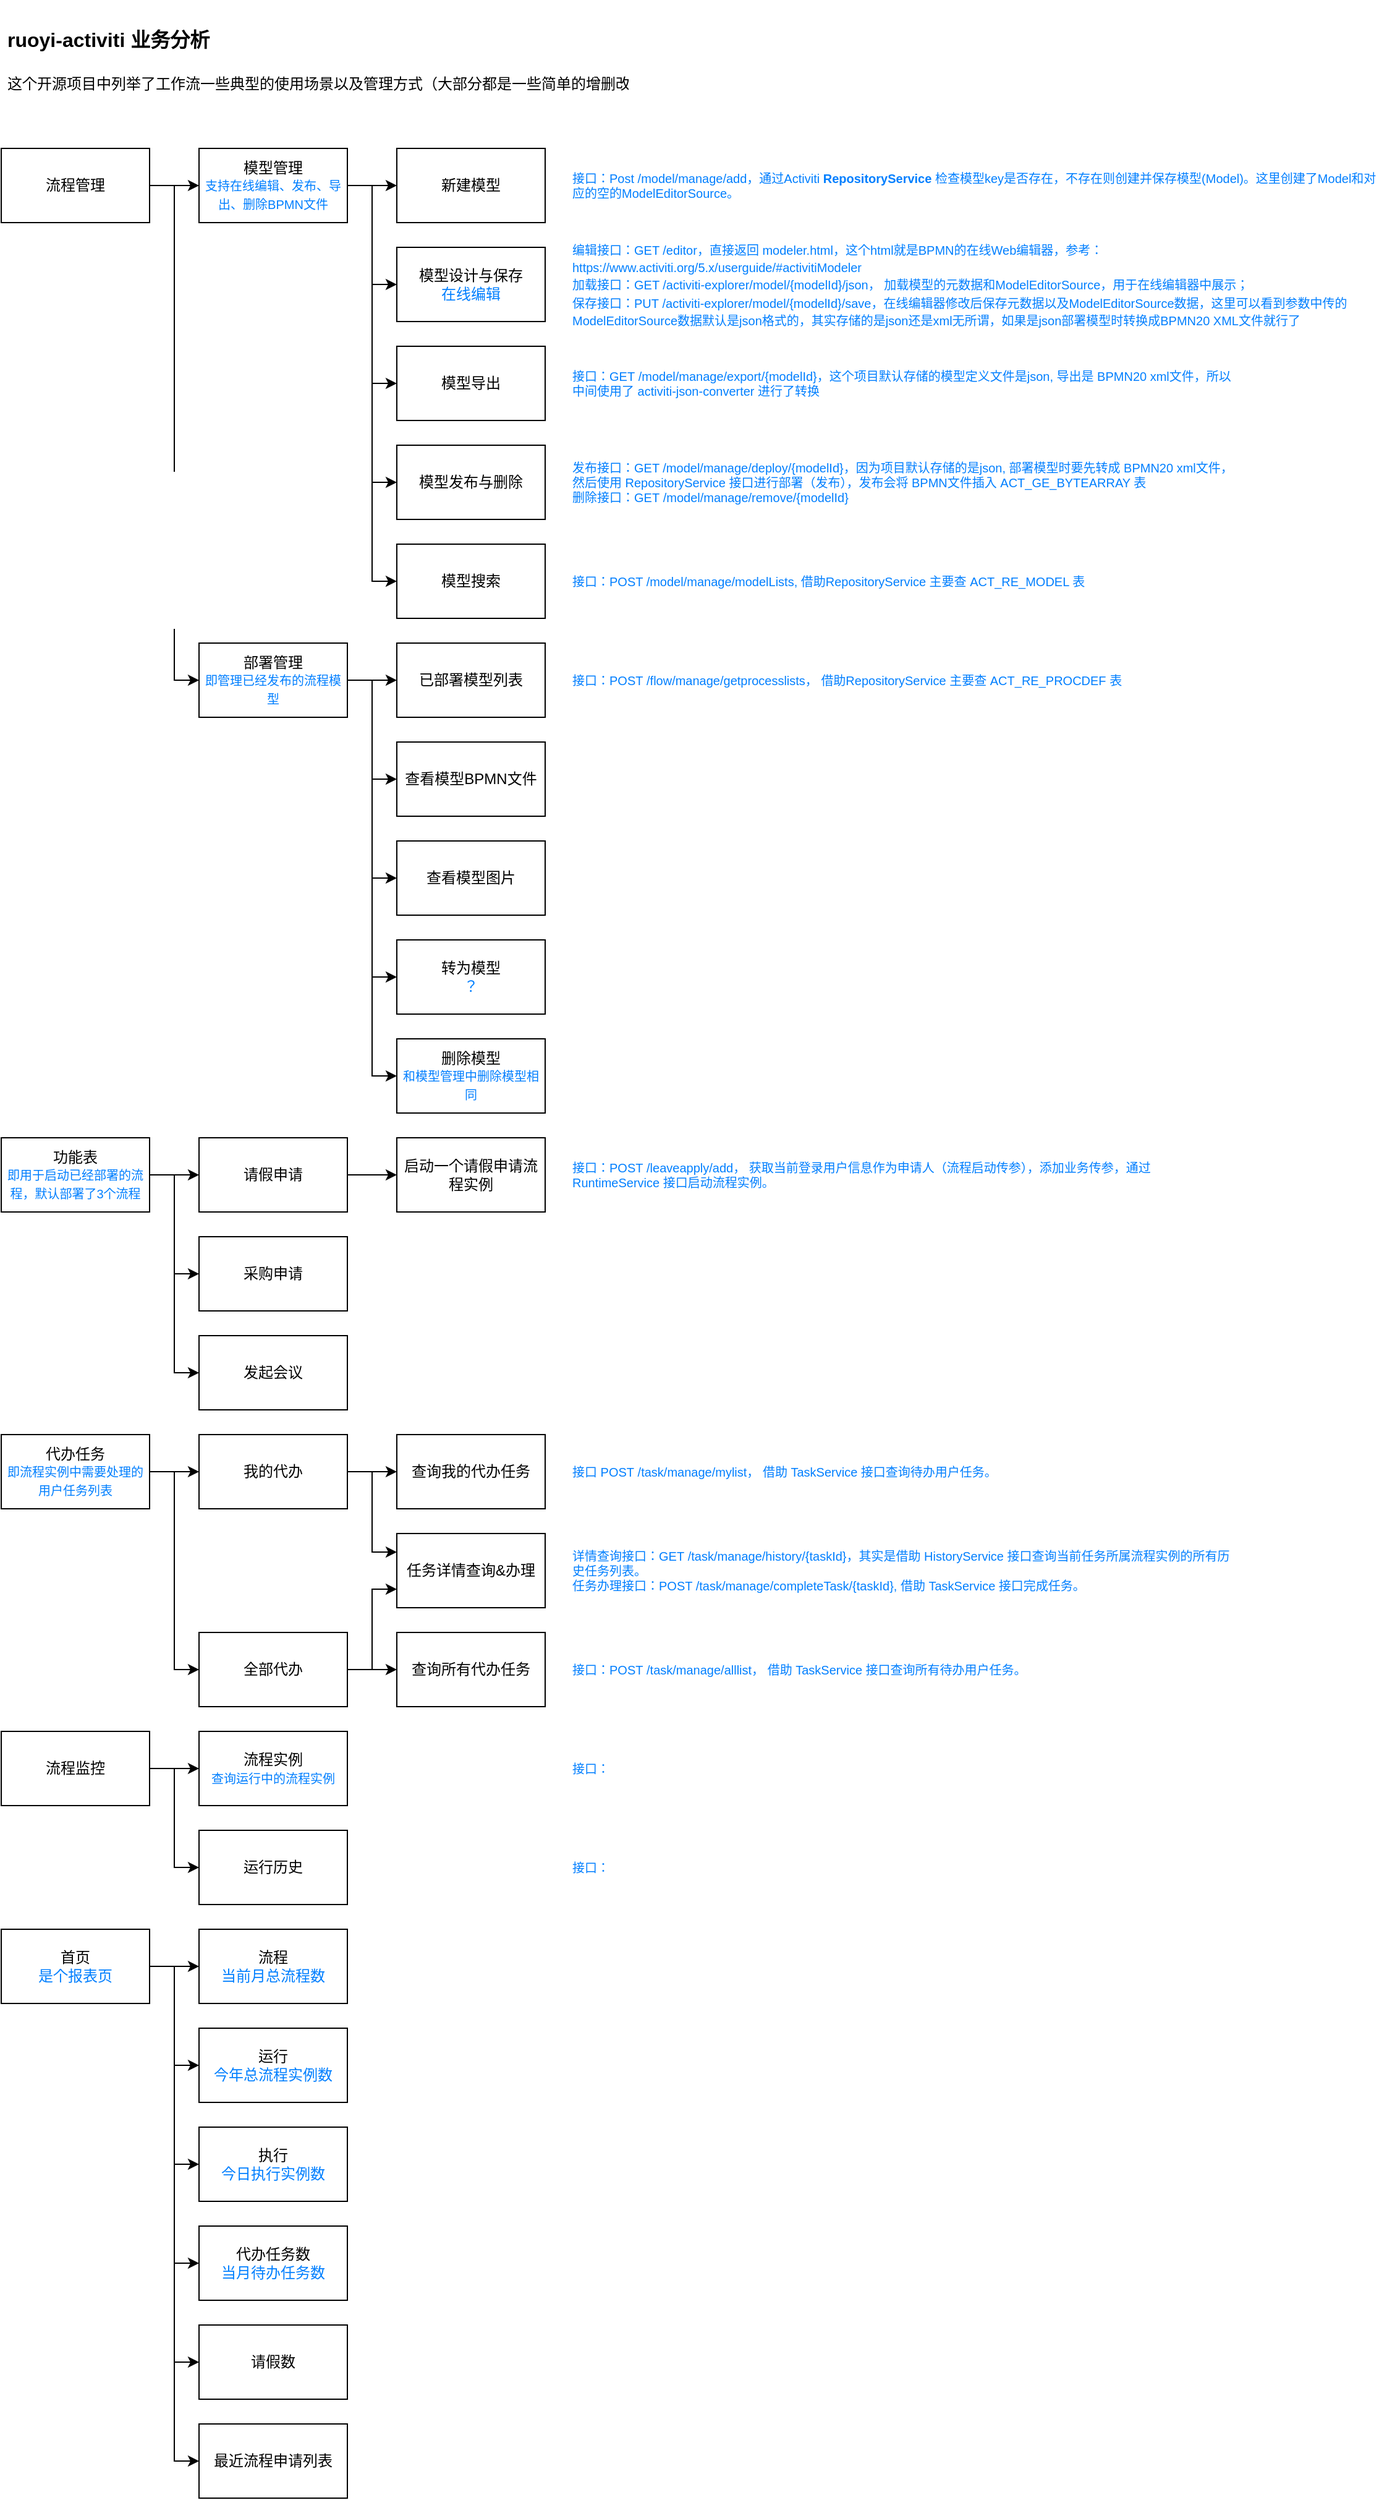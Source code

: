<mxfile version="21.6.5" type="device">
  <diagram name="第 1 页" id="OCTsjvIejWmOWqxClBZ6">
    <mxGraphModel dx="1114" dy="756" grid="1" gridSize="10" guides="1" tooltips="1" connect="1" arrows="1" fold="1" page="1" pageScale="1" pageWidth="827" pageHeight="1169" math="0" shadow="0">
      <root>
        <mxCell id="0" />
        <mxCell id="1" parent="0" />
        <mxCell id="Hydc0WZ6Yl5BxTQzrqwC-1" value="&lt;h1&gt;&lt;font style=&quot;font-size: 16px;&quot;&gt;ruoyi-activiti 业务分析&lt;/font&gt;&lt;/h1&gt;&lt;div style=&quot;&quot;&gt;&lt;font style=&quot;font-size: 12px;&quot;&gt;这个开源项目中列举了工作流&lt;/font&gt;&lt;span style=&quot;background-color: initial;&quot;&gt;一些典型的使用场景以及管理方式（大部分都是一些简单的增删改查）。&lt;/span&gt;&lt;/div&gt;" style="text;html=1;strokeColor=none;fillColor=none;spacing=5;spacingTop=-20;whiteSpace=wrap;overflow=hidden;rounded=0;" parent="1" vertex="1">
          <mxGeometry x="40" y="10" width="560" height="90" as="geometry" />
        </mxCell>
        <mxCell id="Hydc0WZ6Yl5BxTQzrqwC-14" style="edgeStyle=orthogonalEdgeStyle;rounded=0;orthogonalLoop=1;jettySize=auto;html=1;exitX=1;exitY=0.5;exitDx=0;exitDy=0;" parent="1" source="Hydc0WZ6Yl5BxTQzrqwC-19" target="Hydc0WZ6Yl5BxTQzrqwC-20" edge="1">
          <mxGeometry relative="1" as="geometry" />
        </mxCell>
        <mxCell id="Hydc0WZ6Yl5BxTQzrqwC-15" style="edgeStyle=orthogonalEdgeStyle;rounded=0;orthogonalLoop=1;jettySize=auto;html=1;exitX=1;exitY=0.5;exitDx=0;exitDy=0;entryX=0;entryY=0.5;entryDx=0;entryDy=0;" parent="1" source="Hydc0WZ6Yl5BxTQzrqwC-19" target="Hydc0WZ6Yl5BxTQzrqwC-21" edge="1">
          <mxGeometry relative="1" as="geometry" />
        </mxCell>
        <mxCell id="Hydc0WZ6Yl5BxTQzrqwC-19" value="流程管理" style="rounded=0;whiteSpace=wrap;html=1;" parent="1" vertex="1">
          <mxGeometry x="40" y="120" width="120" height="60" as="geometry" />
        </mxCell>
        <mxCell id="Hydc0WZ6Yl5BxTQzrqwC-59" value="" style="edgeStyle=orthogonalEdgeStyle;rounded=0;orthogonalLoop=1;jettySize=auto;html=1;" parent="1" source="Hydc0WZ6Yl5BxTQzrqwC-20" target="Hydc0WZ6Yl5BxTQzrqwC-58" edge="1">
          <mxGeometry relative="1" as="geometry" />
        </mxCell>
        <mxCell id="Hydc0WZ6Yl5BxTQzrqwC-64" style="edgeStyle=orthogonalEdgeStyle;rounded=0;orthogonalLoop=1;jettySize=auto;html=1;exitX=1;exitY=0.5;exitDx=0;exitDy=0;entryX=0;entryY=0.5;entryDx=0;entryDy=0;" parent="1" source="Hydc0WZ6Yl5BxTQzrqwC-20" target="Hydc0WZ6Yl5BxTQzrqwC-60" edge="1">
          <mxGeometry relative="1" as="geometry" />
        </mxCell>
        <mxCell id="Hydc0WZ6Yl5BxTQzrqwC-65" style="edgeStyle=orthogonalEdgeStyle;rounded=0;orthogonalLoop=1;jettySize=auto;html=1;exitX=1;exitY=0.5;exitDx=0;exitDy=0;entryX=0;entryY=0.5;entryDx=0;entryDy=0;" parent="1" source="Hydc0WZ6Yl5BxTQzrqwC-20" target="Hydc0WZ6Yl5BxTQzrqwC-62" edge="1">
          <mxGeometry relative="1" as="geometry" />
        </mxCell>
        <mxCell id="Hydc0WZ6Yl5BxTQzrqwC-66" style="edgeStyle=orthogonalEdgeStyle;rounded=0;orthogonalLoop=1;jettySize=auto;html=1;exitX=1;exitY=0.5;exitDx=0;exitDy=0;entryX=0;entryY=0.5;entryDx=0;entryDy=0;" parent="1" source="Hydc0WZ6Yl5BxTQzrqwC-20" target="Hydc0WZ6Yl5BxTQzrqwC-61" edge="1">
          <mxGeometry relative="1" as="geometry" />
        </mxCell>
        <mxCell id="Hydc0WZ6Yl5BxTQzrqwC-67" style="edgeStyle=orthogonalEdgeStyle;rounded=0;orthogonalLoop=1;jettySize=auto;html=1;exitX=1;exitY=0.5;exitDx=0;exitDy=0;entryX=0;entryY=0.5;entryDx=0;entryDy=0;" parent="1" source="Hydc0WZ6Yl5BxTQzrqwC-20" target="Hydc0WZ6Yl5BxTQzrqwC-63" edge="1">
          <mxGeometry relative="1" as="geometry" />
        </mxCell>
        <mxCell id="Hydc0WZ6Yl5BxTQzrqwC-20" value="模型管理&lt;br&gt;&lt;font style=&quot;font-size: 10px;&quot; color=&quot;#007fff&quot;&gt;支持在线编辑、发布、导出、删除BPMN文件&lt;/font&gt;" style="rounded=0;whiteSpace=wrap;html=1;" parent="1" vertex="1">
          <mxGeometry x="200" y="120" width="120" height="60" as="geometry" />
        </mxCell>
        <mxCell id="Hydc0WZ6Yl5BxTQzrqwC-78" style="edgeStyle=orthogonalEdgeStyle;rounded=0;orthogonalLoop=1;jettySize=auto;html=1;exitX=1;exitY=0.5;exitDx=0;exitDy=0;" parent="1" source="Hydc0WZ6Yl5BxTQzrqwC-21" target="Hydc0WZ6Yl5BxTQzrqwC-77" edge="1">
          <mxGeometry relative="1" as="geometry" />
        </mxCell>
        <mxCell id="Hydc0WZ6Yl5BxTQzrqwC-82" style="edgeStyle=orthogonalEdgeStyle;rounded=0;orthogonalLoop=1;jettySize=auto;html=1;exitX=1;exitY=0.5;exitDx=0;exitDy=0;entryX=0;entryY=0.5;entryDx=0;entryDy=0;" parent="1" source="Hydc0WZ6Yl5BxTQzrqwC-21" target="Hydc0WZ6Yl5BxTQzrqwC-80" edge="1">
          <mxGeometry relative="1" as="geometry" />
        </mxCell>
        <mxCell id="Hydc0WZ6Yl5BxTQzrqwC-83" style="edgeStyle=orthogonalEdgeStyle;rounded=0;orthogonalLoop=1;jettySize=auto;html=1;exitX=1;exitY=0.5;exitDx=0;exitDy=0;entryX=0;entryY=0.5;entryDx=0;entryDy=0;" parent="1" source="Hydc0WZ6Yl5BxTQzrqwC-21" target="Hydc0WZ6Yl5BxTQzrqwC-81" edge="1">
          <mxGeometry relative="1" as="geometry" />
        </mxCell>
        <mxCell id="Hydc0WZ6Yl5BxTQzrqwC-85" style="edgeStyle=orthogonalEdgeStyle;rounded=0;orthogonalLoop=1;jettySize=auto;html=1;exitX=1;exitY=0.5;exitDx=0;exitDy=0;entryX=0;entryY=0.5;entryDx=0;entryDy=0;" parent="1" source="Hydc0WZ6Yl5BxTQzrqwC-21" target="Hydc0WZ6Yl5BxTQzrqwC-84" edge="1">
          <mxGeometry relative="1" as="geometry" />
        </mxCell>
        <mxCell id="Hydc0WZ6Yl5BxTQzrqwC-87" style="edgeStyle=orthogonalEdgeStyle;rounded=0;orthogonalLoop=1;jettySize=auto;html=1;exitX=1;exitY=0.5;exitDx=0;exitDy=0;entryX=0;entryY=0.5;entryDx=0;entryDy=0;" parent="1" source="Hydc0WZ6Yl5BxTQzrqwC-21" target="Hydc0WZ6Yl5BxTQzrqwC-86" edge="1">
          <mxGeometry relative="1" as="geometry" />
        </mxCell>
        <mxCell id="Hydc0WZ6Yl5BxTQzrqwC-21" value="部署管理&lt;br&gt;&lt;font style=&quot;font-size: 10px;&quot; color=&quot;#007fff&quot;&gt;即管理已经发布的流程模型&lt;/font&gt;" style="rounded=0;whiteSpace=wrap;html=1;" parent="1" vertex="1">
          <mxGeometry x="200" y="520" width="120" height="60" as="geometry" />
        </mxCell>
        <mxCell id="Hydc0WZ6Yl5BxTQzrqwC-27" style="edgeStyle=orthogonalEdgeStyle;rounded=0;orthogonalLoop=1;jettySize=auto;html=1;exitX=1;exitY=0.5;exitDx=0;exitDy=0;" parent="1" source="Hydc0WZ6Yl5BxTQzrqwC-29" target="Hydc0WZ6Yl5BxTQzrqwC-30" edge="1">
          <mxGeometry relative="1" as="geometry" />
        </mxCell>
        <mxCell id="Hydc0WZ6Yl5BxTQzrqwC-28" style="edgeStyle=orthogonalEdgeStyle;rounded=0;orthogonalLoop=1;jettySize=auto;html=1;exitX=1;exitY=0.5;exitDx=0;exitDy=0;entryX=0;entryY=0.5;entryDx=0;entryDy=0;" parent="1" source="Hydc0WZ6Yl5BxTQzrqwC-29" target="Hydc0WZ6Yl5BxTQzrqwC-31" edge="1">
          <mxGeometry relative="1" as="geometry" />
        </mxCell>
        <mxCell id="Hydc0WZ6Yl5BxTQzrqwC-33" style="edgeStyle=orthogonalEdgeStyle;rounded=0;orthogonalLoop=1;jettySize=auto;html=1;exitX=1;exitY=0.5;exitDx=0;exitDy=0;entryX=0;entryY=0.5;entryDx=0;entryDy=0;" parent="1" source="Hydc0WZ6Yl5BxTQzrqwC-29" target="Hydc0WZ6Yl5BxTQzrqwC-32" edge="1">
          <mxGeometry relative="1" as="geometry" />
        </mxCell>
        <mxCell id="Hydc0WZ6Yl5BxTQzrqwC-29" value="功能表&lt;br&gt;&lt;font color=&quot;#007fff&quot; style=&quot;font-size: 10px;&quot;&gt;即用于启动已经部署的流程，默认部署了3个流程&lt;/font&gt;" style="rounded=0;whiteSpace=wrap;html=1;" parent="1" vertex="1">
          <mxGeometry x="40" y="920" width="120" height="60" as="geometry" />
        </mxCell>
        <mxCell id="f0bjOWNWRlSOEQlmokw9-2" value="" style="edgeStyle=orthogonalEdgeStyle;rounded=0;orthogonalLoop=1;jettySize=auto;html=1;" edge="1" parent="1" source="Hydc0WZ6Yl5BxTQzrqwC-30" target="f0bjOWNWRlSOEQlmokw9-1">
          <mxGeometry relative="1" as="geometry" />
        </mxCell>
        <mxCell id="Hydc0WZ6Yl5BxTQzrqwC-30" value="请假申请" style="rounded=0;whiteSpace=wrap;html=1;" parent="1" vertex="1">
          <mxGeometry x="200" y="920" width="120" height="60" as="geometry" />
        </mxCell>
        <mxCell id="Hydc0WZ6Yl5BxTQzrqwC-31" value="采购申请" style="rounded=0;whiteSpace=wrap;html=1;" parent="1" vertex="1">
          <mxGeometry x="200" y="1000" width="120" height="60" as="geometry" />
        </mxCell>
        <mxCell id="Hydc0WZ6Yl5BxTQzrqwC-32" value="发起会议" style="rounded=0;whiteSpace=wrap;html=1;" parent="1" vertex="1">
          <mxGeometry x="200" y="1080" width="120" height="60" as="geometry" />
        </mxCell>
        <mxCell id="Hydc0WZ6Yl5BxTQzrqwC-37" style="edgeStyle=orthogonalEdgeStyle;rounded=0;orthogonalLoop=1;jettySize=auto;html=1;exitX=1;exitY=0.5;exitDx=0;exitDy=0;" parent="1" source="Hydc0WZ6Yl5BxTQzrqwC-34" target="Hydc0WZ6Yl5BxTQzrqwC-35" edge="1">
          <mxGeometry relative="1" as="geometry" />
        </mxCell>
        <mxCell id="Hydc0WZ6Yl5BxTQzrqwC-38" style="edgeStyle=orthogonalEdgeStyle;rounded=0;orthogonalLoop=1;jettySize=auto;html=1;exitX=1;exitY=0.5;exitDx=0;exitDy=0;entryX=0;entryY=0.5;entryDx=0;entryDy=0;" parent="1" source="Hydc0WZ6Yl5BxTQzrqwC-34" target="Hydc0WZ6Yl5BxTQzrqwC-36" edge="1">
          <mxGeometry relative="1" as="geometry" />
        </mxCell>
        <mxCell id="Hydc0WZ6Yl5BxTQzrqwC-34" value="代办任务&lt;br&gt;&lt;font color=&quot;#007fff&quot; style=&quot;font-size: 10px;&quot;&gt;即流程实例中需要处理的用户任务列表&lt;/font&gt;" style="rounded=0;whiteSpace=wrap;html=1;" parent="1" vertex="1">
          <mxGeometry x="40" y="1160" width="120" height="60" as="geometry" />
        </mxCell>
        <mxCell id="f0bjOWNWRlSOEQlmokw9-9" style="edgeStyle=orthogonalEdgeStyle;rounded=0;orthogonalLoop=1;jettySize=auto;html=1;exitX=1;exitY=0.5;exitDx=0;exitDy=0;entryX=0;entryY=0.5;entryDx=0;entryDy=0;" edge="1" parent="1" source="Hydc0WZ6Yl5BxTQzrqwC-35" target="f0bjOWNWRlSOEQlmokw9-8">
          <mxGeometry relative="1" as="geometry" />
        </mxCell>
        <mxCell id="f0bjOWNWRlSOEQlmokw9-13" style="edgeStyle=orthogonalEdgeStyle;rounded=0;orthogonalLoop=1;jettySize=auto;html=1;exitX=1;exitY=0.5;exitDx=0;exitDy=0;entryX=0;entryY=0.25;entryDx=0;entryDy=0;" edge="1" parent="1" source="Hydc0WZ6Yl5BxTQzrqwC-35" target="f0bjOWNWRlSOEQlmokw9-10">
          <mxGeometry relative="1" as="geometry" />
        </mxCell>
        <mxCell id="Hydc0WZ6Yl5BxTQzrqwC-35" value="我的代办" style="rounded=0;whiteSpace=wrap;html=1;" parent="1" vertex="1">
          <mxGeometry x="200" y="1160" width="120" height="60" as="geometry" />
        </mxCell>
        <mxCell id="f0bjOWNWRlSOEQlmokw9-12" style="edgeStyle=orthogonalEdgeStyle;rounded=0;orthogonalLoop=1;jettySize=auto;html=1;exitX=1;exitY=0.5;exitDx=0;exitDy=0;entryX=0;entryY=0.5;entryDx=0;entryDy=0;" edge="1" parent="1" source="Hydc0WZ6Yl5BxTQzrqwC-36" target="f0bjOWNWRlSOEQlmokw9-11">
          <mxGeometry relative="1" as="geometry" />
        </mxCell>
        <mxCell id="f0bjOWNWRlSOEQlmokw9-14" style="edgeStyle=orthogonalEdgeStyle;rounded=0;orthogonalLoop=1;jettySize=auto;html=1;exitX=1;exitY=0.5;exitDx=0;exitDy=0;entryX=0;entryY=0.75;entryDx=0;entryDy=0;" edge="1" parent="1" source="Hydc0WZ6Yl5BxTQzrqwC-36" target="f0bjOWNWRlSOEQlmokw9-10">
          <mxGeometry relative="1" as="geometry" />
        </mxCell>
        <mxCell id="Hydc0WZ6Yl5BxTQzrqwC-36" value="全部代办" style="rounded=0;whiteSpace=wrap;html=1;" parent="1" vertex="1">
          <mxGeometry x="200" y="1320" width="120" height="60" as="geometry" />
        </mxCell>
        <mxCell id="Hydc0WZ6Yl5BxTQzrqwC-39" style="edgeStyle=orthogonalEdgeStyle;rounded=0;orthogonalLoop=1;jettySize=auto;html=1;exitX=1;exitY=0.5;exitDx=0;exitDy=0;" parent="1" source="Hydc0WZ6Yl5BxTQzrqwC-41" target="Hydc0WZ6Yl5BxTQzrqwC-42" edge="1">
          <mxGeometry relative="1" as="geometry" />
        </mxCell>
        <mxCell id="Hydc0WZ6Yl5BxTQzrqwC-40" style="edgeStyle=orthogonalEdgeStyle;rounded=0;orthogonalLoop=1;jettySize=auto;html=1;exitX=1;exitY=0.5;exitDx=0;exitDy=0;entryX=0;entryY=0.5;entryDx=0;entryDy=0;" parent="1" source="Hydc0WZ6Yl5BxTQzrqwC-41" target="Hydc0WZ6Yl5BxTQzrqwC-43" edge="1">
          <mxGeometry relative="1" as="geometry" />
        </mxCell>
        <mxCell id="Hydc0WZ6Yl5BxTQzrqwC-41" value="&lt;font style=&quot;&quot;&gt;流程监控&lt;br&gt;&lt;/font&gt;" style="rounded=0;whiteSpace=wrap;html=1;" parent="1" vertex="1">
          <mxGeometry x="40" y="1400" width="120" height="60" as="geometry" />
        </mxCell>
        <mxCell id="Hydc0WZ6Yl5BxTQzrqwC-42" value="流程实例&lt;br&gt;&lt;font style=&quot;font-size: 10px;&quot; color=&quot;#007fff&quot;&gt;查询运行中的流程实例&lt;/font&gt;" style="rounded=0;whiteSpace=wrap;html=1;" parent="1" vertex="1">
          <mxGeometry x="200" y="1400" width="120" height="60" as="geometry" />
        </mxCell>
        <mxCell id="Hydc0WZ6Yl5BxTQzrqwC-43" value="运行历史" style="rounded=0;whiteSpace=wrap;html=1;" parent="1" vertex="1">
          <mxGeometry x="200" y="1480" width="120" height="60" as="geometry" />
        </mxCell>
        <mxCell id="Hydc0WZ6Yl5BxTQzrqwC-44" style="edgeStyle=orthogonalEdgeStyle;rounded=0;orthogonalLoop=1;jettySize=auto;html=1;exitX=1;exitY=0.5;exitDx=0;exitDy=0;" parent="1" source="Hydc0WZ6Yl5BxTQzrqwC-50" target="Hydc0WZ6Yl5BxTQzrqwC-51" edge="1">
          <mxGeometry relative="1" as="geometry" />
        </mxCell>
        <mxCell id="Hydc0WZ6Yl5BxTQzrqwC-45" style="edgeStyle=orthogonalEdgeStyle;rounded=0;orthogonalLoop=1;jettySize=auto;html=1;exitX=1;exitY=0.5;exitDx=0;exitDy=0;entryX=0;entryY=0.5;entryDx=0;entryDy=0;" parent="1" source="Hydc0WZ6Yl5BxTQzrqwC-50" target="Hydc0WZ6Yl5BxTQzrqwC-52" edge="1">
          <mxGeometry relative="1" as="geometry" />
        </mxCell>
        <mxCell id="Hydc0WZ6Yl5BxTQzrqwC-46" style="edgeStyle=orthogonalEdgeStyle;rounded=0;orthogonalLoop=1;jettySize=auto;html=1;exitX=1;exitY=0.5;exitDx=0;exitDy=0;entryX=0;entryY=0.5;entryDx=0;entryDy=0;" parent="1" source="Hydc0WZ6Yl5BxTQzrqwC-50" target="Hydc0WZ6Yl5BxTQzrqwC-53" edge="1">
          <mxGeometry relative="1" as="geometry" />
        </mxCell>
        <mxCell id="Hydc0WZ6Yl5BxTQzrqwC-47" style="edgeStyle=orthogonalEdgeStyle;rounded=0;orthogonalLoop=1;jettySize=auto;html=1;exitX=1;exitY=0.5;exitDx=0;exitDy=0;entryX=0;entryY=0.5;entryDx=0;entryDy=0;" parent="1" source="Hydc0WZ6Yl5BxTQzrqwC-50" target="Hydc0WZ6Yl5BxTQzrqwC-54" edge="1">
          <mxGeometry relative="1" as="geometry" />
        </mxCell>
        <mxCell id="Hydc0WZ6Yl5BxTQzrqwC-48" style="edgeStyle=orthogonalEdgeStyle;rounded=0;orthogonalLoop=1;jettySize=auto;html=1;exitX=1;exitY=0.5;exitDx=0;exitDy=0;entryX=0;entryY=0.5;entryDx=0;entryDy=0;" parent="1" source="Hydc0WZ6Yl5BxTQzrqwC-50" target="Hydc0WZ6Yl5BxTQzrqwC-55" edge="1">
          <mxGeometry relative="1" as="geometry" />
        </mxCell>
        <mxCell id="Hydc0WZ6Yl5BxTQzrqwC-49" style="edgeStyle=orthogonalEdgeStyle;rounded=0;orthogonalLoop=1;jettySize=auto;html=1;exitX=1;exitY=0.5;exitDx=0;exitDy=0;entryX=0;entryY=0.5;entryDx=0;entryDy=0;" parent="1" source="Hydc0WZ6Yl5BxTQzrqwC-50" target="Hydc0WZ6Yl5BxTQzrqwC-56" edge="1">
          <mxGeometry relative="1" as="geometry" />
        </mxCell>
        <mxCell id="Hydc0WZ6Yl5BxTQzrqwC-50" value="首页&lt;br&gt;&lt;font color=&quot;#007fff&quot;&gt;是个报表页&lt;/font&gt;" style="rounded=0;whiteSpace=wrap;html=1;" parent="1" vertex="1">
          <mxGeometry x="40" y="1560" width="120" height="60" as="geometry" />
        </mxCell>
        <mxCell id="Hydc0WZ6Yl5BxTQzrqwC-51" value="流程&lt;br&gt;&lt;font color=&quot;#007fff&quot;&gt;当前月总流程数&lt;/font&gt;" style="rounded=0;whiteSpace=wrap;html=1;" parent="1" vertex="1">
          <mxGeometry x="200" y="1560" width="120" height="60" as="geometry" />
        </mxCell>
        <mxCell id="Hydc0WZ6Yl5BxTQzrqwC-52" value="运行&lt;br&gt;&lt;font color=&quot;#007fff&quot;&gt;今年总流程实例数&lt;/font&gt;" style="rounded=0;whiteSpace=wrap;html=1;" parent="1" vertex="1">
          <mxGeometry x="200" y="1640" width="120" height="60" as="geometry" />
        </mxCell>
        <mxCell id="Hydc0WZ6Yl5BxTQzrqwC-53" value="执行&lt;br&gt;&lt;font color=&quot;#007fff&quot;&gt;今日执行实例数&lt;/font&gt;" style="rounded=0;whiteSpace=wrap;html=1;" parent="1" vertex="1">
          <mxGeometry x="200" y="1720" width="120" height="60" as="geometry" />
        </mxCell>
        <mxCell id="Hydc0WZ6Yl5BxTQzrqwC-54" value="代办任务数&lt;br&gt;&lt;font color=&quot;#007fff&quot;&gt;当月待办任务数&lt;/font&gt;" style="rounded=0;whiteSpace=wrap;html=1;" parent="1" vertex="1">
          <mxGeometry x="200" y="1800" width="120" height="60" as="geometry" />
        </mxCell>
        <mxCell id="Hydc0WZ6Yl5BxTQzrqwC-55" value="请假数" style="rounded=0;whiteSpace=wrap;html=1;" parent="1" vertex="1">
          <mxGeometry x="200" y="1880" width="120" height="60" as="geometry" />
        </mxCell>
        <mxCell id="Hydc0WZ6Yl5BxTQzrqwC-56" value="最近流程申请列表" style="rounded=0;whiteSpace=wrap;html=1;" parent="1" vertex="1">
          <mxGeometry x="200" y="1960" width="120" height="60" as="geometry" />
        </mxCell>
        <mxCell id="Hydc0WZ6Yl5BxTQzrqwC-58" value="新建模型" style="rounded=0;whiteSpace=wrap;html=1;" parent="1" vertex="1">
          <mxGeometry x="360" y="120" width="120" height="60" as="geometry" />
        </mxCell>
        <mxCell id="Hydc0WZ6Yl5BxTQzrqwC-60" value="模型设计与保存&lt;br&gt;&lt;font color=&quot;#007fff&quot;&gt;在线编辑&lt;/font&gt;" style="rounded=0;whiteSpace=wrap;html=1;" parent="1" vertex="1">
          <mxGeometry x="360" y="200" width="120" height="60" as="geometry" />
        </mxCell>
        <mxCell id="Hydc0WZ6Yl5BxTQzrqwC-61" value="模型发布与删除" style="rounded=0;whiteSpace=wrap;html=1;" parent="1" vertex="1">
          <mxGeometry x="360" y="360" width="120" height="60" as="geometry" />
        </mxCell>
        <mxCell id="Hydc0WZ6Yl5BxTQzrqwC-62" value="模型导出" style="rounded=0;whiteSpace=wrap;html=1;" parent="1" vertex="1">
          <mxGeometry x="360" y="280" width="120" height="60" as="geometry" />
        </mxCell>
        <mxCell id="Hydc0WZ6Yl5BxTQzrqwC-63" value="模型搜索" style="rounded=0;whiteSpace=wrap;html=1;" parent="1" vertex="1">
          <mxGeometry x="360" y="440" width="120" height="60" as="geometry" />
        </mxCell>
        <mxCell id="Hydc0WZ6Yl5BxTQzrqwC-70" value="&lt;font color=&quot;#007fff&quot; style=&quot;font-size: 10px;&quot;&gt;接口：Post /model/manage/add，通过Activiti &lt;b style=&quot;font-size: 10px;&quot;&gt;RepositoryService &lt;/b&gt;检查模型key是否存在，不存在则创建并保存模型(Model)。这里创建了Model和对应的空的ModelEditorSource。&lt;/font&gt;" style="text;html=1;strokeColor=none;fillColor=none;align=left;verticalAlign=middle;whiteSpace=wrap;rounded=0;fontSize=10;" parent="1" vertex="1">
          <mxGeometry x="500" y="120" width="660" height="60" as="geometry" />
        </mxCell>
        <mxCell id="Hydc0WZ6Yl5BxTQzrqwC-72" value="&lt;font style=&quot;font-size: 10px;&quot; color=&quot;#007fff&quot;&gt;编辑接口：GET /editor，直接返回&amp;nbsp;modeler.html，这个html就是BPMN的在线Web编辑器，参考：https://www.activiti.org/5.x/userguide/#activitiModeler&lt;br&gt;加载接口：GET /activiti-explorer/model/{modelId}/json， 加载模型的元数据和ModelEditorSource，用于在线编辑器中展示；&lt;br&gt;保存接口：PUT&amp;nbsp;/activiti-explorer/model/{modelId}/save，在线编辑器修改后保存元数据以及ModelEditorSource数据，这里可以看到参数中传的ModelEditorSource数据默认是json格式的，其实存储的是json还是xml无所谓，如果是json部署模型时转换成BPMN20 XML文件就行了&lt;br&gt;&lt;/font&gt;" style="text;html=1;strokeColor=none;fillColor=none;align=left;verticalAlign=middle;whiteSpace=wrap;rounded=0;" parent="1" vertex="1">
          <mxGeometry x="500" y="200" width="660" height="60" as="geometry" />
        </mxCell>
        <mxCell id="Hydc0WZ6Yl5BxTQzrqwC-73" value="&lt;font color=&quot;#007fff&quot; style=&quot;font-size: 10px;&quot;&gt;&lt;br style=&quot;font-size: 10px;&quot;&gt;&lt;/font&gt;" style="text;html=1;strokeColor=none;fillColor=none;align=left;verticalAlign=middle;whiteSpace=wrap;rounded=0;fontSize=10;" parent="1" vertex="1">
          <mxGeometry x="500" y="280" width="540" height="60" as="geometry" />
        </mxCell>
        <mxCell id="Hydc0WZ6Yl5BxTQzrqwC-74" value="&lt;font color=&quot;#007fff&quot; style=&quot;font-size: 10px;&quot;&gt;接口：GET&amp;nbsp;/model/manage&lt;span style=&quot;background-color: initial; font-size: 10px;&quot;&gt;/export/{modelId}，这个项目默认存储的模型定义文件是json, 导出是 BPMN20 xml文件，所以中间使用了&amp;nbsp;&lt;/span&gt;activiti-json-converter 进行了转换&lt;/font&gt;" style="text;html=1;strokeColor=none;fillColor=none;align=left;verticalAlign=middle;whiteSpace=wrap;rounded=0;fontSize=10;" parent="1" vertex="1">
          <mxGeometry x="500" y="280" width="540" height="60" as="geometry" />
        </mxCell>
        <mxCell id="Hydc0WZ6Yl5BxTQzrqwC-75" value="&lt;font color=&quot;#007fff&quot; style=&quot;&quot;&gt;发布接口：GET /model/manage/deploy/{modelId}，因为项目默认存储的是json, 部署模型时要先转成 BPMN20 xml文件，然后使用 RepositoryService 接口进行部署（发布），发布会将 BPMN文件插入 ACT_GE_BYTEARRAY 表&lt;br style=&quot;font-size: 10px;&quot;&gt;&lt;/font&gt;&lt;span style=&quot;color: rgb(0, 127, 255); font-size: 10px;&quot;&gt;删除接口：GET&amp;nbsp;/model/manage&lt;/span&gt;&lt;span style=&quot;border-color: var(--border-color); color: rgb(0, 127, 255); background-color: initial; font-size: 10px;&quot;&gt;/remove/{modelId}&lt;/span&gt;&lt;font color=&quot;#007fff&quot; style=&quot;font-size: 10px;&quot;&gt;&lt;span style=&quot;background-color: initial; font-size: 10px;&quot;&gt;&lt;br style=&quot;font-size: 10px;&quot;&gt;&lt;/span&gt;&lt;/font&gt;" style="text;html=1;strokeColor=none;fillColor=none;align=left;verticalAlign=middle;whiteSpace=wrap;rounded=0;fontSize=10;" parent="1" vertex="1">
          <mxGeometry x="500" y="360" width="540" height="60" as="geometry" />
        </mxCell>
        <mxCell id="Hydc0WZ6Yl5BxTQzrqwC-76" value="&lt;font color=&quot;#007fff&quot; style=&quot;font-size: 10px;&quot;&gt;接口：POST /model/manage/modelLists, 借助RepositoryService 主要查 ACT_RE_MODEL 表&lt;/font&gt;&lt;font color=&quot;#007fff&quot; style=&quot;font-size: 10px;&quot;&gt;&lt;span style=&quot;background-color: initial; font-size: 10px;&quot;&gt;&lt;br style=&quot;font-size: 10px;&quot;&gt;&lt;/span&gt;&lt;/font&gt;" style="text;html=1;strokeColor=none;fillColor=none;align=left;verticalAlign=middle;whiteSpace=wrap;rounded=0;fontSize=10;" parent="1" vertex="1">
          <mxGeometry x="500" y="440" width="540" height="60" as="geometry" />
        </mxCell>
        <mxCell id="Hydc0WZ6Yl5BxTQzrqwC-77" value="已部署模型列表" style="rounded=0;whiteSpace=wrap;html=1;" parent="1" vertex="1">
          <mxGeometry x="360" y="520" width="120" height="60" as="geometry" />
        </mxCell>
        <mxCell id="Hydc0WZ6Yl5BxTQzrqwC-79" value="&lt;font color=&quot;#007fff&quot; style=&quot;font-size: 10px;&quot;&gt;接口：POST&amp;nbsp;&lt;/font&gt;&lt;font color=&quot;#007fff&quot; style=&quot;font-size: 10px;&quot;&gt;/flow/manage/getprocesslists，&amp;nbsp;&lt;/font&gt;&lt;span style=&quot;color: rgb(0, 127, 255);&quot;&gt;借助RepositoryService 主要查 ACT_RE_PROCDEF 表&lt;/span&gt;&lt;font color=&quot;#007fff&quot; style=&quot;font-size: 10px;&quot;&gt;&lt;span style=&quot;background-color: initial; font-size: 10px;&quot;&gt;&lt;br style=&quot;font-size: 10px;&quot;&gt;&lt;/span&gt;&lt;/font&gt;" style="text;html=1;strokeColor=none;fillColor=none;align=left;verticalAlign=middle;whiteSpace=wrap;rounded=0;fontSize=10;" parent="1" vertex="1">
          <mxGeometry x="500" y="520" width="540" height="60" as="geometry" />
        </mxCell>
        <mxCell id="Hydc0WZ6Yl5BxTQzrqwC-80" value="查看模型BPMN文件" style="rounded=0;whiteSpace=wrap;html=1;" parent="1" vertex="1">
          <mxGeometry x="360" y="600" width="120" height="60" as="geometry" />
        </mxCell>
        <mxCell id="Hydc0WZ6Yl5BxTQzrqwC-81" value="查看模型图片" style="rounded=0;whiteSpace=wrap;html=1;" parent="1" vertex="1">
          <mxGeometry x="360" y="680" width="120" height="60" as="geometry" />
        </mxCell>
        <mxCell id="Hydc0WZ6Yl5BxTQzrqwC-84" value="转为模型&lt;br&gt;&lt;font color=&quot;#007fff&quot;&gt;？&lt;/font&gt;" style="rounded=0;whiteSpace=wrap;html=1;" parent="1" vertex="1">
          <mxGeometry x="360" y="760" width="120" height="60" as="geometry" />
        </mxCell>
        <mxCell id="Hydc0WZ6Yl5BxTQzrqwC-86" value="删除模型&lt;br&gt;&lt;font color=&quot;#007fff&quot; style=&quot;font-size: 10px;&quot;&gt;和模型管理中删除模型相同&lt;/font&gt;" style="rounded=0;whiteSpace=wrap;html=1;" parent="1" vertex="1">
          <mxGeometry x="360" y="840" width="120" height="60" as="geometry" />
        </mxCell>
        <mxCell id="f0bjOWNWRlSOEQlmokw9-1" value="启动一个请假申请流程实例" style="rounded=0;whiteSpace=wrap;html=1;" vertex="1" parent="1">
          <mxGeometry x="360" y="920" width="120" height="60" as="geometry" />
        </mxCell>
        <mxCell id="f0bjOWNWRlSOEQlmokw9-3" value="&lt;font color=&quot;#007fff&quot; style=&quot;font-size: 10px;&quot;&gt;接口：POST&amp;nbsp;&lt;/font&gt;&lt;font color=&quot;#007fff&quot; style=&quot;&quot;&gt;/leaveapply/add， 获取当前登录用户信息作为申请人（流程启动传参），添加业务传参，通过 RuntimeService 接口启动流程实例。&lt;/font&gt;&lt;font color=&quot;#007fff&quot; style=&quot;font-size: 10px;&quot;&gt;&lt;span style=&quot;background-color: initial; font-size: 10px;&quot;&gt;&lt;br style=&quot;font-size: 10px;&quot;&gt;&lt;/span&gt;&lt;/font&gt;" style="text;html=1;strokeColor=none;fillColor=none;align=left;verticalAlign=middle;whiteSpace=wrap;rounded=0;fontSize=10;" vertex="1" parent="1">
          <mxGeometry x="500" y="920" width="540" height="60" as="geometry" />
        </mxCell>
        <mxCell id="f0bjOWNWRlSOEQlmokw9-6" value="&lt;font color=&quot;#007fff&quot; style=&quot;font-size: 10px;&quot;&gt;接口 POST&amp;nbsp;&lt;/font&gt;&lt;font color=&quot;#007fff&quot; style=&quot;&quot;&gt;/task/manage/mylist，&amp;nbsp;&lt;/font&gt;&lt;span style=&quot;color: rgb(0, 127, 255);&quot;&gt;借助 TaskService 接口查询待办用户任务。&lt;/span&gt;&lt;font color=&quot;#007fff&quot; style=&quot;font-size: 10px;&quot;&gt;&lt;span style=&quot;background-color: initial; font-size: 10px;&quot;&gt;&lt;br style=&quot;font-size: 10px;&quot;&gt;&lt;/span&gt;&lt;/font&gt;" style="text;html=1;strokeColor=none;fillColor=none;align=left;verticalAlign=middle;whiteSpace=wrap;rounded=0;fontSize=10;" vertex="1" parent="1">
          <mxGeometry x="500" y="1160" width="540" height="60" as="geometry" />
        </mxCell>
        <mxCell id="f0bjOWNWRlSOEQlmokw9-7" value="&lt;font color=&quot;#007fff&quot; style=&quot;font-size: 10px;&quot;&gt;接口：POST&amp;nbsp;&lt;/font&gt;&lt;font color=&quot;#007fff&quot; style=&quot;&quot;&gt;/task/manage/alllist，&amp;nbsp;&lt;/font&gt;&lt;font color=&quot;#007fff&quot; style=&quot;&quot;&gt;&lt;span style=&quot;background-color: initial;&quot;&gt;借助 TaskService 接口查询所有待办用户任务。&lt;br style=&quot;font-size: 10px;&quot;&gt;&lt;/span&gt;&lt;/font&gt;" style="text;html=1;strokeColor=none;fillColor=none;align=left;verticalAlign=middle;whiteSpace=wrap;rounded=0;fontSize=10;" vertex="1" parent="1">
          <mxGeometry x="500" y="1320" width="540" height="60" as="geometry" />
        </mxCell>
        <mxCell id="f0bjOWNWRlSOEQlmokw9-8" value="查询我的代办任务" style="rounded=0;whiteSpace=wrap;html=1;" vertex="1" parent="1">
          <mxGeometry x="360" y="1160" width="120" height="60" as="geometry" />
        </mxCell>
        <mxCell id="f0bjOWNWRlSOEQlmokw9-10" value="任务详情查询&amp;amp;办理" style="rounded=0;whiteSpace=wrap;html=1;" vertex="1" parent="1">
          <mxGeometry x="360" y="1240" width="120" height="60" as="geometry" />
        </mxCell>
        <mxCell id="f0bjOWNWRlSOEQlmokw9-11" value="查询所有代办任务" style="rounded=0;whiteSpace=wrap;html=1;" vertex="1" parent="1">
          <mxGeometry x="360" y="1320" width="120" height="60" as="geometry" />
        </mxCell>
        <mxCell id="f0bjOWNWRlSOEQlmokw9-15" value="&lt;font color=&quot;#007fff&quot; style=&quot;font-size: 10px;&quot;&gt;详情查询接口：GET&amp;nbsp;&lt;/font&gt;&lt;font color=&quot;#007fff&quot; style=&quot;&quot;&gt;/task/manage/history/{taskId}，其实是&lt;/font&gt;&lt;font color=&quot;#007fff&quot;&gt;借助 HistoryService 接口查询当前任务所属流程实例的所有历史任务列表。&lt;/font&gt;&lt;br&gt;&lt;font color=&quot;#007fff&quot; style=&quot;&quot;&gt;任务办理接口：POST /task/manage/completeTask/{taskId}, 借助 TaskService 接口完成任务。&lt;br style=&quot;font-size: 10px;&quot;&gt;&lt;/font&gt;" style="text;html=1;strokeColor=none;fillColor=none;align=left;verticalAlign=middle;whiteSpace=wrap;rounded=0;fontSize=10;" vertex="1" parent="1">
          <mxGeometry x="500" y="1240" width="540" height="60" as="geometry" />
        </mxCell>
        <mxCell id="f0bjOWNWRlSOEQlmokw9-16" value="&lt;font color=&quot;#007fff&quot; style=&quot;font-size: 10px;&quot;&gt;接口：&lt;/font&gt;&lt;font color=&quot;#007fff&quot; style=&quot;&quot;&gt;&lt;span style=&quot;background-color: initial;&quot;&gt;&lt;br style=&quot;font-size: 10px;&quot;&gt;&lt;/span&gt;&lt;/font&gt;" style="text;html=1;strokeColor=none;fillColor=none;align=left;verticalAlign=middle;whiteSpace=wrap;rounded=0;fontSize=10;" vertex="1" parent="1">
          <mxGeometry x="500" y="1400" width="540" height="60" as="geometry" />
        </mxCell>
        <mxCell id="f0bjOWNWRlSOEQlmokw9-17" value="&lt;font color=&quot;#007fff&quot; style=&quot;font-size: 10px;&quot;&gt;接口：&lt;/font&gt;&lt;font color=&quot;#007fff&quot; style=&quot;&quot;&gt;&lt;span style=&quot;background-color: initial;&quot;&gt;&lt;br style=&quot;font-size: 10px;&quot;&gt;&lt;/span&gt;&lt;/font&gt;" style="text;html=1;strokeColor=none;fillColor=none;align=left;verticalAlign=middle;whiteSpace=wrap;rounded=0;fontSize=10;" vertex="1" parent="1">
          <mxGeometry x="500" y="1480" width="540" height="60" as="geometry" />
        </mxCell>
      </root>
    </mxGraphModel>
  </diagram>
</mxfile>

